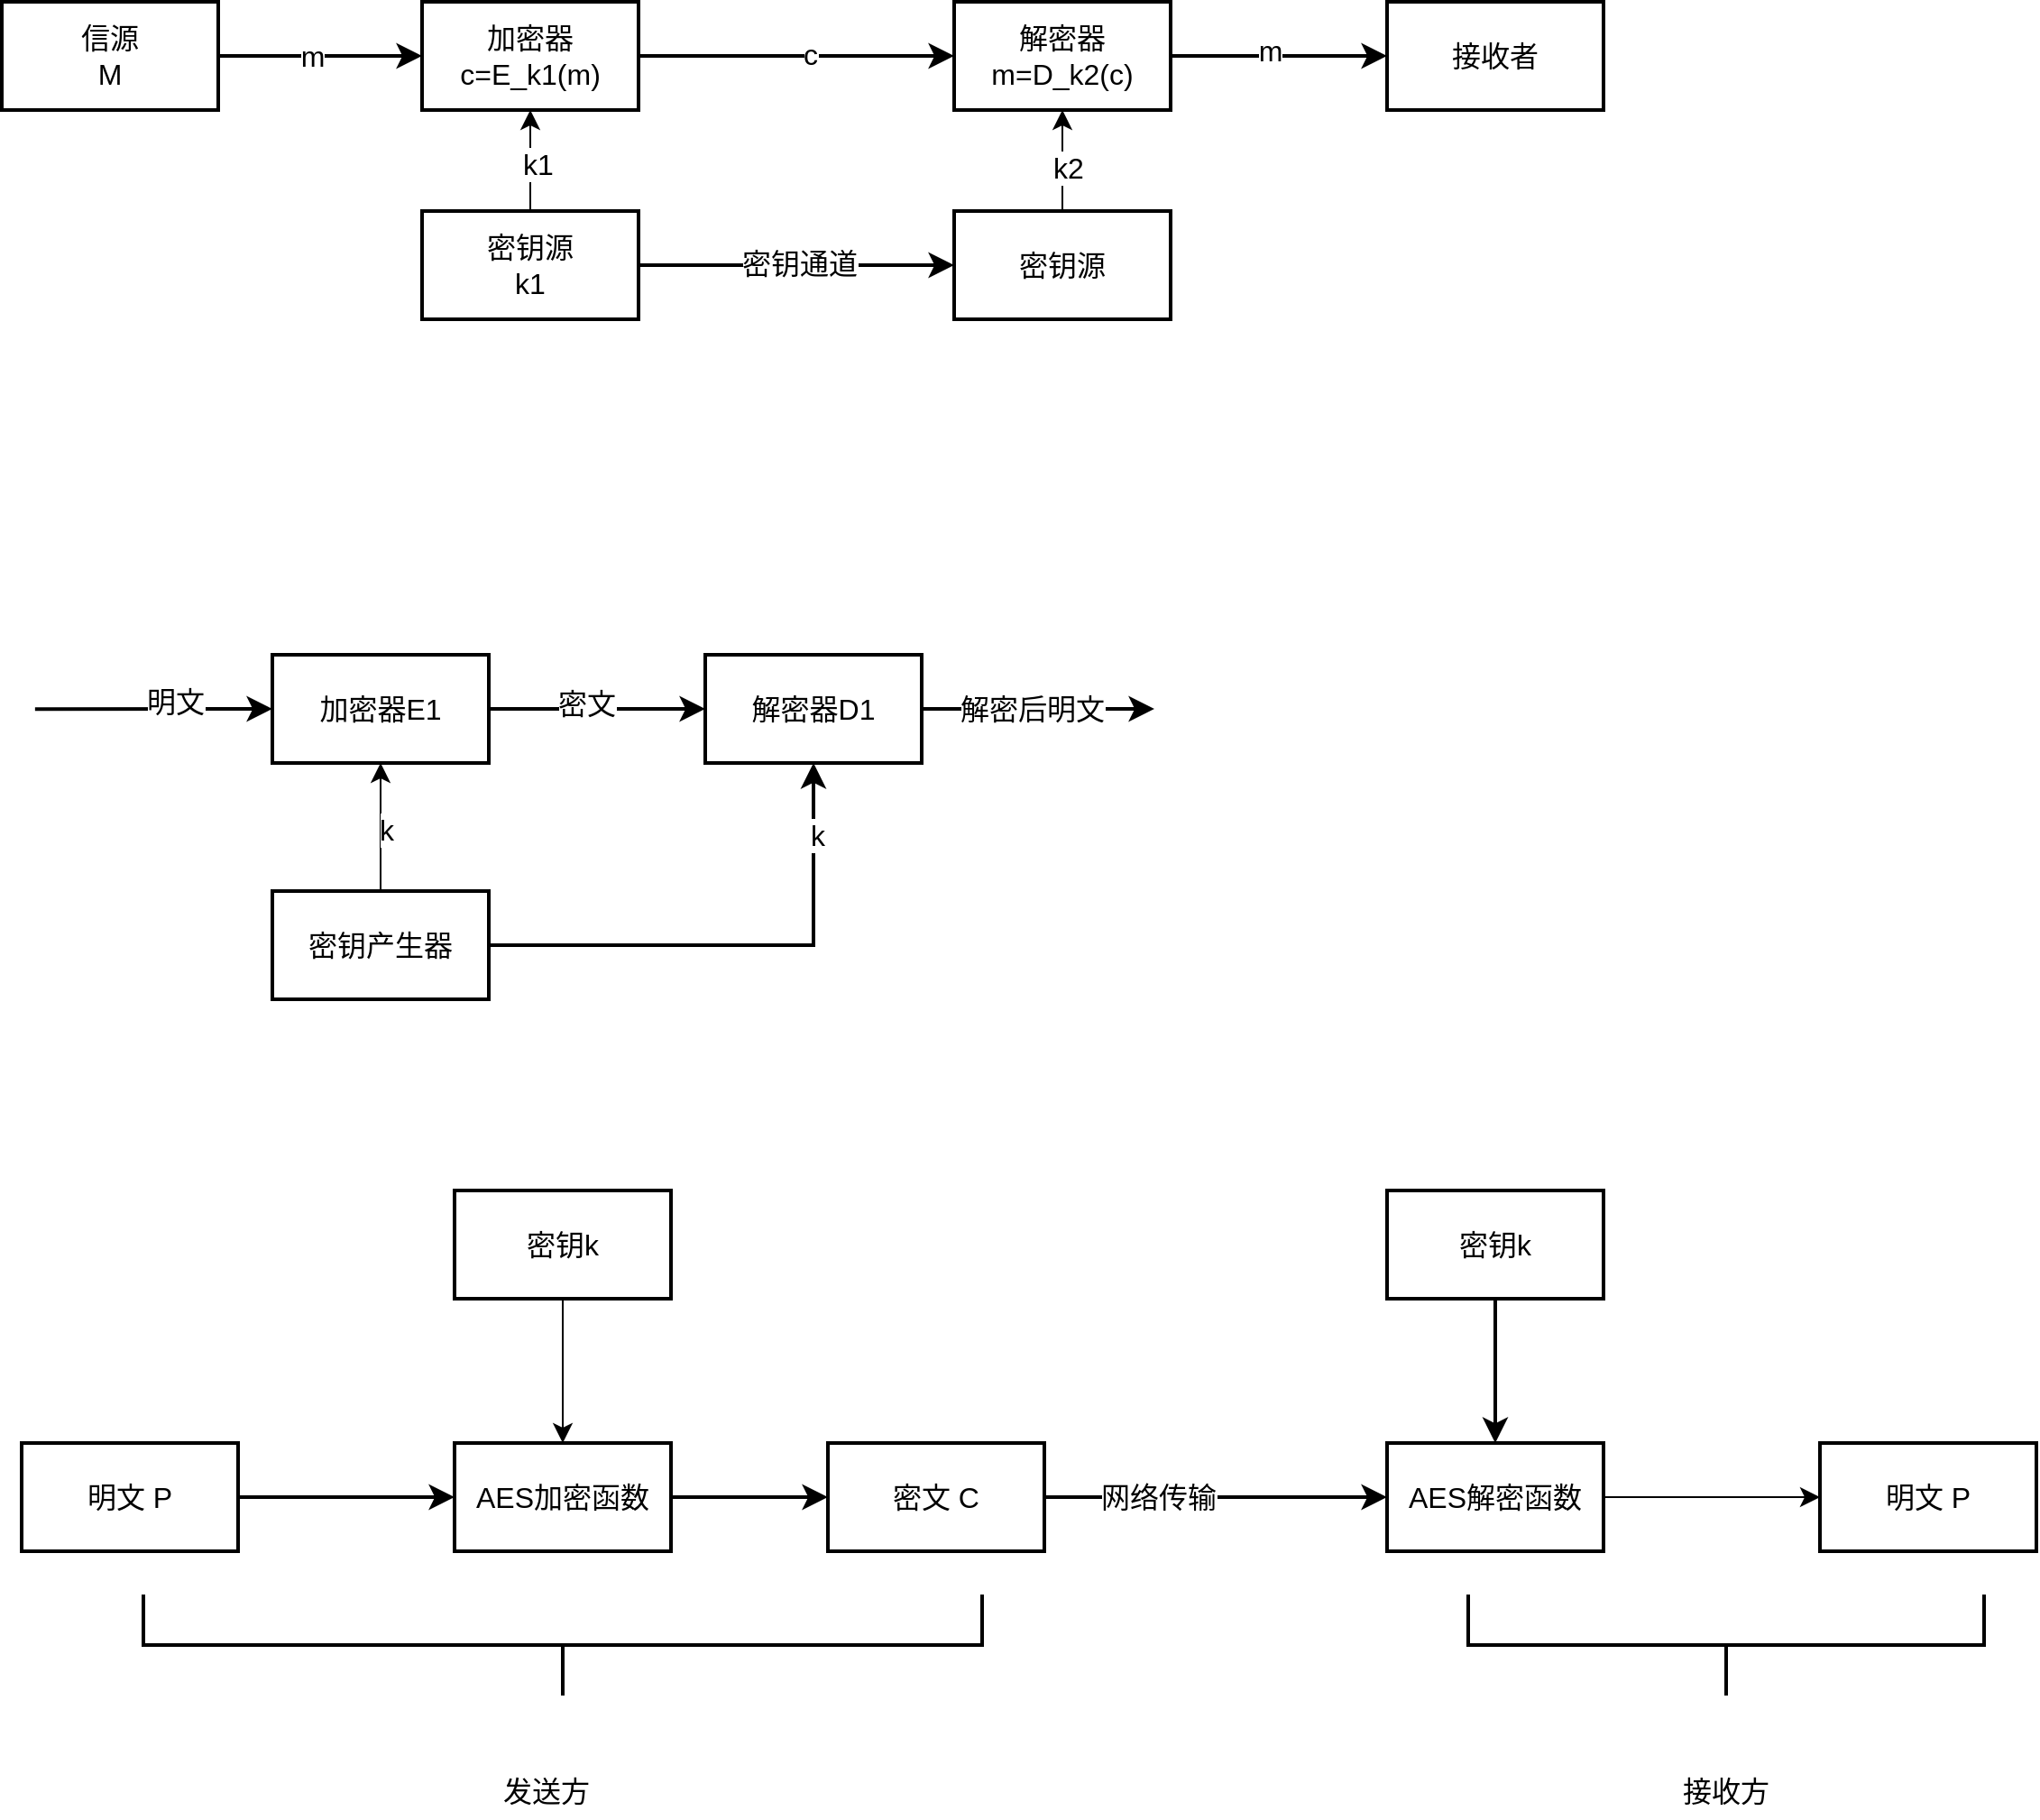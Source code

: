 <mxfile version="24.8.0">
  <diagram name="第 1 页" id="rl71kWSgz19x5vYwffuD">
    <mxGraphModel dx="2127" dy="1065" grid="0" gridSize="10" guides="1" tooltips="1" connect="1" arrows="1" fold="1" page="0" pageScale="1" pageWidth="827" pageHeight="1169" math="0" shadow="0">
      <root>
        <mxCell id="0" />
        <mxCell id="1" parent="0" />
        <mxCell id="JS7h0MbRJSVJ_PjhmdGo-3" style="edgeStyle=none;curved=1;rounded=0;orthogonalLoop=1;jettySize=auto;html=1;exitX=1;exitY=0.5;exitDx=0;exitDy=0;entryX=0;entryY=0.5;entryDx=0;entryDy=0;fontSize=16;startSize=8;endSize=8;strokeWidth=2;" edge="1" parent="1" source="JS7h0MbRJSVJ_PjhmdGo-1" target="JS7h0MbRJSVJ_PjhmdGo-2">
          <mxGeometry relative="1" as="geometry" />
        </mxCell>
        <mxCell id="JS7h0MbRJSVJ_PjhmdGo-4" value="m" style="edgeLabel;html=1;align=center;verticalAlign=middle;resizable=0;points=[];fontSize=16;" vertex="1" connectable="0" parent="JS7h0MbRJSVJ_PjhmdGo-3">
          <mxGeometry x="-0.083" relative="1" as="geometry">
            <mxPoint as="offset" />
          </mxGeometry>
        </mxCell>
        <mxCell id="JS7h0MbRJSVJ_PjhmdGo-1" value="信源&lt;div style=&quot;font-size: 16px;&quot;&gt;M&lt;/div&gt;" style="rounded=0;whiteSpace=wrap;html=1;fontSize=16;strokeWidth=2;" vertex="1" parent="1">
          <mxGeometry x="-104" y="51" width="120" height="60" as="geometry" />
        </mxCell>
        <mxCell id="JS7h0MbRJSVJ_PjhmdGo-11" style="edgeStyle=none;curved=1;rounded=0;orthogonalLoop=1;jettySize=auto;html=1;exitX=1;exitY=0.5;exitDx=0;exitDy=0;entryX=0;entryY=0.5;entryDx=0;entryDy=0;fontSize=16;startSize=8;endSize=8;strokeWidth=2;" edge="1" parent="1" source="JS7h0MbRJSVJ_PjhmdGo-2" target="JS7h0MbRJSVJ_PjhmdGo-7">
          <mxGeometry relative="1" as="geometry" />
        </mxCell>
        <mxCell id="JS7h0MbRJSVJ_PjhmdGo-12" value="c" style="edgeLabel;html=1;align=center;verticalAlign=middle;resizable=0;points=[];fontSize=16;" vertex="1" connectable="0" parent="JS7h0MbRJSVJ_PjhmdGo-11">
          <mxGeometry x="0.084" y="1" relative="1" as="geometry">
            <mxPoint as="offset" />
          </mxGeometry>
        </mxCell>
        <mxCell id="JS7h0MbRJSVJ_PjhmdGo-2" value="加密器&lt;div style=&quot;font-size: 16px;&quot;&gt;c=E_k1(m)&lt;/div&gt;" style="rounded=0;whiteSpace=wrap;html=1;fontSize=16;strokeWidth=2;" vertex="1" parent="1">
          <mxGeometry x="129" y="51" width="120" height="60" as="geometry" />
        </mxCell>
        <mxCell id="JS7h0MbRJSVJ_PjhmdGo-9" style="edgeStyle=none;curved=1;rounded=0;orthogonalLoop=1;jettySize=auto;html=1;exitX=1;exitY=0.5;exitDx=0;exitDy=0;entryX=0;entryY=0.5;entryDx=0;entryDy=0;fontSize=16;startSize=8;endSize=8;strokeWidth=2;" edge="1" parent="1" source="JS7h0MbRJSVJ_PjhmdGo-5" target="JS7h0MbRJSVJ_PjhmdGo-8">
          <mxGeometry relative="1" as="geometry" />
        </mxCell>
        <mxCell id="JS7h0MbRJSVJ_PjhmdGo-10" value="密钥通道" style="edgeLabel;html=1;align=center;verticalAlign=middle;resizable=0;points=[];fontSize=16;" vertex="1" connectable="0" parent="JS7h0MbRJSVJ_PjhmdGo-9">
          <mxGeometry x="0.013" y="1" relative="1" as="geometry">
            <mxPoint as="offset" />
          </mxGeometry>
        </mxCell>
        <mxCell id="JS7h0MbRJSVJ_PjhmdGo-22" style="edgeStyle=none;curved=1;rounded=0;orthogonalLoop=1;jettySize=auto;html=1;exitX=0.5;exitY=0;exitDx=0;exitDy=0;entryX=0.5;entryY=1;entryDx=0;entryDy=0;fontSize=16;startSize=8;endSize=8;" edge="1" parent="1" source="JS7h0MbRJSVJ_PjhmdGo-5" target="JS7h0MbRJSVJ_PjhmdGo-2">
          <mxGeometry relative="1" as="geometry" />
        </mxCell>
        <mxCell id="JS7h0MbRJSVJ_PjhmdGo-24" value="k1" style="edgeLabel;html=1;align=center;verticalAlign=middle;resizable=0;points=[];fontSize=16;" vertex="1" connectable="0" parent="JS7h0MbRJSVJ_PjhmdGo-22">
          <mxGeometry x="-0.076" y="-4" relative="1" as="geometry">
            <mxPoint as="offset" />
          </mxGeometry>
        </mxCell>
        <mxCell id="JS7h0MbRJSVJ_PjhmdGo-5" value="密钥源&lt;div style=&quot;font-size: 16px;&quot;&gt;k1&lt;/div&gt;" style="rounded=0;whiteSpace=wrap;html=1;fontSize=16;strokeWidth=2;" vertex="1" parent="1">
          <mxGeometry x="129" y="167" width="120" height="60" as="geometry" />
        </mxCell>
        <mxCell id="JS7h0MbRJSVJ_PjhmdGo-20" value="" style="edgeStyle=none;curved=1;rounded=0;orthogonalLoop=1;jettySize=auto;html=1;fontSize=16;startSize=8;endSize=8;strokeWidth=2;" edge="1" parent="1" source="JS7h0MbRJSVJ_PjhmdGo-7" target="JS7h0MbRJSVJ_PjhmdGo-19">
          <mxGeometry relative="1" as="geometry" />
        </mxCell>
        <mxCell id="JS7h0MbRJSVJ_PjhmdGo-21" value="m" style="edgeLabel;html=1;align=center;verticalAlign=middle;resizable=0;points=[];fontSize=16;" vertex="1" connectable="0" parent="JS7h0MbRJSVJ_PjhmdGo-20">
          <mxGeometry x="-0.087" y="3" relative="1" as="geometry">
            <mxPoint as="offset" />
          </mxGeometry>
        </mxCell>
        <mxCell id="JS7h0MbRJSVJ_PjhmdGo-7" value="解密器&lt;div style=&quot;font-size: 16px;&quot;&gt;m=D_k2(c)&lt;/div&gt;" style="rounded=0;whiteSpace=wrap;html=1;fontSize=16;strokeWidth=2;" vertex="1" parent="1">
          <mxGeometry x="424" y="51" width="120" height="60" as="geometry" />
        </mxCell>
        <mxCell id="JS7h0MbRJSVJ_PjhmdGo-23" style="edgeStyle=none;curved=1;rounded=0;orthogonalLoop=1;jettySize=auto;html=1;exitX=0.5;exitY=0;exitDx=0;exitDy=0;entryX=0.5;entryY=1;entryDx=0;entryDy=0;fontSize=16;startSize=8;endSize=8;" edge="1" parent="1" source="JS7h0MbRJSVJ_PjhmdGo-8" target="JS7h0MbRJSVJ_PjhmdGo-7">
          <mxGeometry relative="1" as="geometry" />
        </mxCell>
        <mxCell id="JS7h0MbRJSVJ_PjhmdGo-25" value="k2" style="edgeLabel;html=1;align=center;verticalAlign=middle;resizable=0;points=[];fontSize=16;" vertex="1" connectable="0" parent="JS7h0MbRJSVJ_PjhmdGo-23">
          <mxGeometry x="-0.128" y="-3" relative="1" as="geometry">
            <mxPoint as="offset" />
          </mxGeometry>
        </mxCell>
        <mxCell id="JS7h0MbRJSVJ_PjhmdGo-8" value="密钥源" style="rounded=0;whiteSpace=wrap;html=1;fontSize=16;strokeWidth=2;" vertex="1" parent="1">
          <mxGeometry x="424" y="167" width="120" height="60" as="geometry" />
        </mxCell>
        <mxCell id="JS7h0MbRJSVJ_PjhmdGo-19" value="接收者" style="whiteSpace=wrap;html=1;rounded=0;fontSize=16;strokeWidth=2;" vertex="1" parent="1">
          <mxGeometry x="664" y="51" width="120" height="60" as="geometry" />
        </mxCell>
        <mxCell id="JS7h0MbRJSVJ_PjhmdGo-31" style="edgeStyle=none;curved=1;rounded=0;orthogonalLoop=1;jettySize=auto;html=1;exitX=0;exitY=0.5;exitDx=0;exitDy=0;fontSize=16;startSize=8;endSize=8;startArrow=classic;startFill=1;endArrow=none;endFill=0;strokeWidth=2;" edge="1" parent="1" source="JS7h0MbRJSVJ_PjhmdGo-26">
          <mxGeometry relative="1" as="geometry">
            <mxPoint x="-85.571" y="443.143" as="targetPoint" />
          </mxGeometry>
        </mxCell>
        <mxCell id="JS7h0MbRJSVJ_PjhmdGo-32" value="明文" style="edgeLabel;html=1;align=center;verticalAlign=middle;resizable=0;points=[];fontSize=16;" vertex="1" connectable="0" parent="JS7h0MbRJSVJ_PjhmdGo-31">
          <mxGeometry x="-0.173" y="-4" relative="1" as="geometry">
            <mxPoint as="offset" />
          </mxGeometry>
        </mxCell>
        <mxCell id="JS7h0MbRJSVJ_PjhmdGo-38" value="" style="edgeStyle=none;curved=1;rounded=0;orthogonalLoop=1;jettySize=auto;html=1;fontSize=16;startSize=8;endSize=8;strokeWidth=2;" edge="1" parent="1" source="JS7h0MbRJSVJ_PjhmdGo-26" target="JS7h0MbRJSVJ_PjhmdGo-37">
          <mxGeometry relative="1" as="geometry" />
        </mxCell>
        <mxCell id="JS7h0MbRJSVJ_PjhmdGo-40" value="密文" style="edgeLabel;html=1;align=center;verticalAlign=middle;resizable=0;points=[];fontSize=16;" vertex="1" connectable="0" parent="JS7h0MbRJSVJ_PjhmdGo-38">
          <mxGeometry x="-0.336" y="1" relative="1" as="geometry">
            <mxPoint x="14" y="-2" as="offset" />
          </mxGeometry>
        </mxCell>
        <mxCell id="JS7h0MbRJSVJ_PjhmdGo-26" value="加密器E1" style="rounded=0;whiteSpace=wrap;html=1;fontSize=16;strokeWidth=2;" vertex="1" parent="1">
          <mxGeometry x="46" y="413" width="120" height="60" as="geometry" />
        </mxCell>
        <mxCell id="JS7h0MbRJSVJ_PjhmdGo-34" style="edgeStyle=none;curved=1;rounded=0;orthogonalLoop=1;jettySize=auto;html=1;exitX=0.5;exitY=0;exitDx=0;exitDy=0;entryX=0.5;entryY=1;entryDx=0;entryDy=0;fontSize=16;startSize=8;endSize=8;" edge="1" parent="1" source="JS7h0MbRJSVJ_PjhmdGo-33" target="JS7h0MbRJSVJ_PjhmdGo-26">
          <mxGeometry relative="1" as="geometry" />
        </mxCell>
        <mxCell id="JS7h0MbRJSVJ_PjhmdGo-35" value="k" style="edgeLabel;html=1;align=center;verticalAlign=middle;resizable=0;points=[];fontSize=16;" vertex="1" connectable="0" parent="JS7h0MbRJSVJ_PjhmdGo-34">
          <mxGeometry x="-0.058" y="-3" relative="1" as="geometry">
            <mxPoint y="-1" as="offset" />
          </mxGeometry>
        </mxCell>
        <mxCell id="JS7h0MbRJSVJ_PjhmdGo-39" style="edgeStyle=orthogonalEdgeStyle;rounded=0;orthogonalLoop=1;jettySize=auto;html=1;exitX=1;exitY=0.5;exitDx=0;exitDy=0;entryX=0.5;entryY=1;entryDx=0;entryDy=0;fontSize=16;startSize=8;endSize=8;strokeWidth=2;" edge="1" parent="1" source="JS7h0MbRJSVJ_PjhmdGo-33" target="JS7h0MbRJSVJ_PjhmdGo-37">
          <mxGeometry relative="1" as="geometry" />
        </mxCell>
        <mxCell id="JS7h0MbRJSVJ_PjhmdGo-43" value="k" style="edgeLabel;html=1;align=center;verticalAlign=middle;resizable=0;points=[];fontSize=16;" vertex="1" connectable="0" parent="JS7h0MbRJSVJ_PjhmdGo-39">
          <mxGeometry x="0.712" y="-2" relative="1" as="geometry">
            <mxPoint y="-1" as="offset" />
          </mxGeometry>
        </mxCell>
        <mxCell id="JS7h0MbRJSVJ_PjhmdGo-33" value="密钥产生器" style="rounded=0;whiteSpace=wrap;html=1;fontSize=16;strokeWidth=2;" vertex="1" parent="1">
          <mxGeometry x="46" y="544" width="120" height="60" as="geometry" />
        </mxCell>
        <mxCell id="JS7h0MbRJSVJ_PjhmdGo-41" style="edgeStyle=none;curved=1;rounded=0;orthogonalLoop=1;jettySize=auto;html=1;exitX=1;exitY=0.5;exitDx=0;exitDy=0;fontSize=16;startSize=8;endSize=8;strokeWidth=2;" edge="1" parent="1" source="JS7h0MbRJSVJ_PjhmdGo-37">
          <mxGeometry relative="1" as="geometry">
            <mxPoint x="535" y="443" as="targetPoint" />
          </mxGeometry>
        </mxCell>
        <mxCell id="JS7h0MbRJSVJ_PjhmdGo-42" value="解密后明文" style="edgeLabel;html=1;align=center;verticalAlign=middle;resizable=0;points=[];fontSize=16;" vertex="1" connectable="0" parent="JS7h0MbRJSVJ_PjhmdGo-41">
          <mxGeometry x="-0.052" relative="1" as="geometry">
            <mxPoint as="offset" />
          </mxGeometry>
        </mxCell>
        <mxCell id="JS7h0MbRJSVJ_PjhmdGo-37" value="解密器D1" style="rounded=0;whiteSpace=wrap;html=1;fontSize=16;strokeWidth=2;" vertex="1" parent="1">
          <mxGeometry x="286" y="413" width="120" height="60" as="geometry" />
        </mxCell>
        <mxCell id="JS7h0MbRJSVJ_PjhmdGo-46" value="" style="edgeStyle=none;curved=1;rounded=0;orthogonalLoop=1;jettySize=auto;html=1;fontSize=16;startSize=8;endSize=8;strokeWidth=2;" edge="1" parent="1" source="JS7h0MbRJSVJ_PjhmdGo-44" target="JS7h0MbRJSVJ_PjhmdGo-45">
          <mxGeometry relative="1" as="geometry" />
        </mxCell>
        <mxCell id="JS7h0MbRJSVJ_PjhmdGo-44" value="明文 P" style="rounded=0;whiteSpace=wrap;html=1;fontSize=16;strokeWidth=2;" vertex="1" parent="1">
          <mxGeometry x="-93" y="850" width="120" height="60" as="geometry" />
        </mxCell>
        <mxCell id="JS7h0MbRJSVJ_PjhmdGo-48" value="" style="edgeStyle=none;curved=1;rounded=0;orthogonalLoop=1;jettySize=auto;html=1;fontSize=16;startSize=8;endSize=8;strokeWidth=2;" edge="1" parent="1" source="JS7h0MbRJSVJ_PjhmdGo-45" target="JS7h0MbRJSVJ_PjhmdGo-47">
          <mxGeometry relative="1" as="geometry" />
        </mxCell>
        <mxCell id="JS7h0MbRJSVJ_PjhmdGo-50" value="" style="edgeStyle=none;curved=1;rounded=0;orthogonalLoop=1;jettySize=auto;html=1;fontSize=16;startSize=8;endSize=8;endArrow=none;endFill=0;startArrow=classic;startFill=1;" edge="1" parent="1" source="JS7h0MbRJSVJ_PjhmdGo-45" target="JS7h0MbRJSVJ_PjhmdGo-49">
          <mxGeometry relative="1" as="geometry" />
        </mxCell>
        <mxCell id="JS7h0MbRJSVJ_PjhmdGo-45" value="AES加密函数" style="rounded=0;whiteSpace=wrap;html=1;fontSize=16;strokeWidth=2;" vertex="1" parent="1">
          <mxGeometry x="147" y="850" width="120" height="60" as="geometry" />
        </mxCell>
        <mxCell id="JS7h0MbRJSVJ_PjhmdGo-56" style="edgeStyle=none;curved=1;rounded=0;orthogonalLoop=1;jettySize=auto;html=1;exitX=1;exitY=0.5;exitDx=0;exitDy=0;entryX=0;entryY=0.5;entryDx=0;entryDy=0;fontSize=16;startSize=8;endSize=8;strokeWidth=2;" edge="1" parent="1" source="JS7h0MbRJSVJ_PjhmdGo-47" target="JS7h0MbRJSVJ_PjhmdGo-53">
          <mxGeometry relative="1" as="geometry" />
        </mxCell>
        <mxCell id="JS7h0MbRJSVJ_PjhmdGo-57" value="网络传输" style="edgeLabel;html=1;align=center;verticalAlign=middle;resizable=0;points=[];fontSize=16;" vertex="1" connectable="0" parent="JS7h0MbRJSVJ_PjhmdGo-56">
          <mxGeometry x="-0.338" relative="1" as="geometry">
            <mxPoint as="offset" />
          </mxGeometry>
        </mxCell>
        <mxCell id="JS7h0MbRJSVJ_PjhmdGo-47" value="密文 C" style="rounded=0;whiteSpace=wrap;html=1;fontSize=16;strokeWidth=2;" vertex="1" parent="1">
          <mxGeometry x="354" y="850" width="120" height="60" as="geometry" />
        </mxCell>
        <mxCell id="JS7h0MbRJSVJ_PjhmdGo-49" value="密钥k" style="rounded=0;whiteSpace=wrap;html=1;fontSize=16;strokeWidth=2;" vertex="1" parent="1">
          <mxGeometry x="147" y="710" width="120" height="60" as="geometry" />
        </mxCell>
        <mxCell id="JS7h0MbRJSVJ_PjhmdGo-51" value="" style="edgeStyle=none;curved=1;rounded=0;orthogonalLoop=1;jettySize=auto;html=1;fontSize=16;startSize=8;endSize=8;" edge="1" parent="1" source="JS7h0MbRJSVJ_PjhmdGo-53" target="JS7h0MbRJSVJ_PjhmdGo-54">
          <mxGeometry relative="1" as="geometry" />
        </mxCell>
        <mxCell id="JS7h0MbRJSVJ_PjhmdGo-52" value="" style="edgeStyle=none;curved=1;rounded=0;orthogonalLoop=1;jettySize=auto;html=1;fontSize=16;startSize=8;endSize=8;endArrow=none;endFill=0;startArrow=classic;startFill=1;strokeWidth=2;" edge="1" parent="1" source="JS7h0MbRJSVJ_PjhmdGo-53" target="JS7h0MbRJSVJ_PjhmdGo-55">
          <mxGeometry relative="1" as="geometry" />
        </mxCell>
        <mxCell id="JS7h0MbRJSVJ_PjhmdGo-53" value="AES解密函数" style="rounded=0;whiteSpace=wrap;html=1;fontSize=16;strokeWidth=2;" vertex="1" parent="1">
          <mxGeometry x="664" y="850" width="120" height="60" as="geometry" />
        </mxCell>
        <mxCell id="JS7h0MbRJSVJ_PjhmdGo-54" value="明文 P" style="rounded=0;whiteSpace=wrap;html=1;fontSize=16;strokeWidth=2;" vertex="1" parent="1">
          <mxGeometry x="904" y="850" width="120" height="60" as="geometry" />
        </mxCell>
        <mxCell id="JS7h0MbRJSVJ_PjhmdGo-55" value="密钥k" style="rounded=0;whiteSpace=wrap;html=1;fontSize=16;strokeWidth=2;" vertex="1" parent="1">
          <mxGeometry x="664" y="710" width="120" height="60" as="geometry" />
        </mxCell>
        <mxCell id="JS7h0MbRJSVJ_PjhmdGo-59" value="" style="strokeWidth=2;html=1;shape=mxgraph.flowchart.annotation_2;align=left;labelPosition=right;pointerEvents=1;direction=north;fontSize=16;" vertex="1" parent="1">
          <mxGeometry x="-25.5" y="934" width="465" height="56" as="geometry" />
        </mxCell>
        <mxCell id="JS7h0MbRJSVJ_PjhmdGo-60" value="发送方" style="text;html=1;align=center;verticalAlign=middle;whiteSpace=wrap;rounded=0;fontSize=16;" vertex="1" parent="1">
          <mxGeometry x="167.5" y="1028" width="60" height="30" as="geometry" />
        </mxCell>
        <mxCell id="JS7h0MbRJSVJ_PjhmdGo-61" value="" style="strokeWidth=2;html=1;shape=mxgraph.flowchart.annotation_2;align=left;labelPosition=right;pointerEvents=1;direction=north;fontSize=16;" vertex="1" parent="1">
          <mxGeometry x="709" y="934" width="286" height="56" as="geometry" />
        </mxCell>
        <mxCell id="JS7h0MbRJSVJ_PjhmdGo-62" value="接收方" style="text;html=1;align=center;verticalAlign=middle;whiteSpace=wrap;rounded=0;fontSize=16;" vertex="1" parent="1">
          <mxGeometry x="822" y="1028" width="60" height="30" as="geometry" />
        </mxCell>
      </root>
    </mxGraphModel>
  </diagram>
</mxfile>
